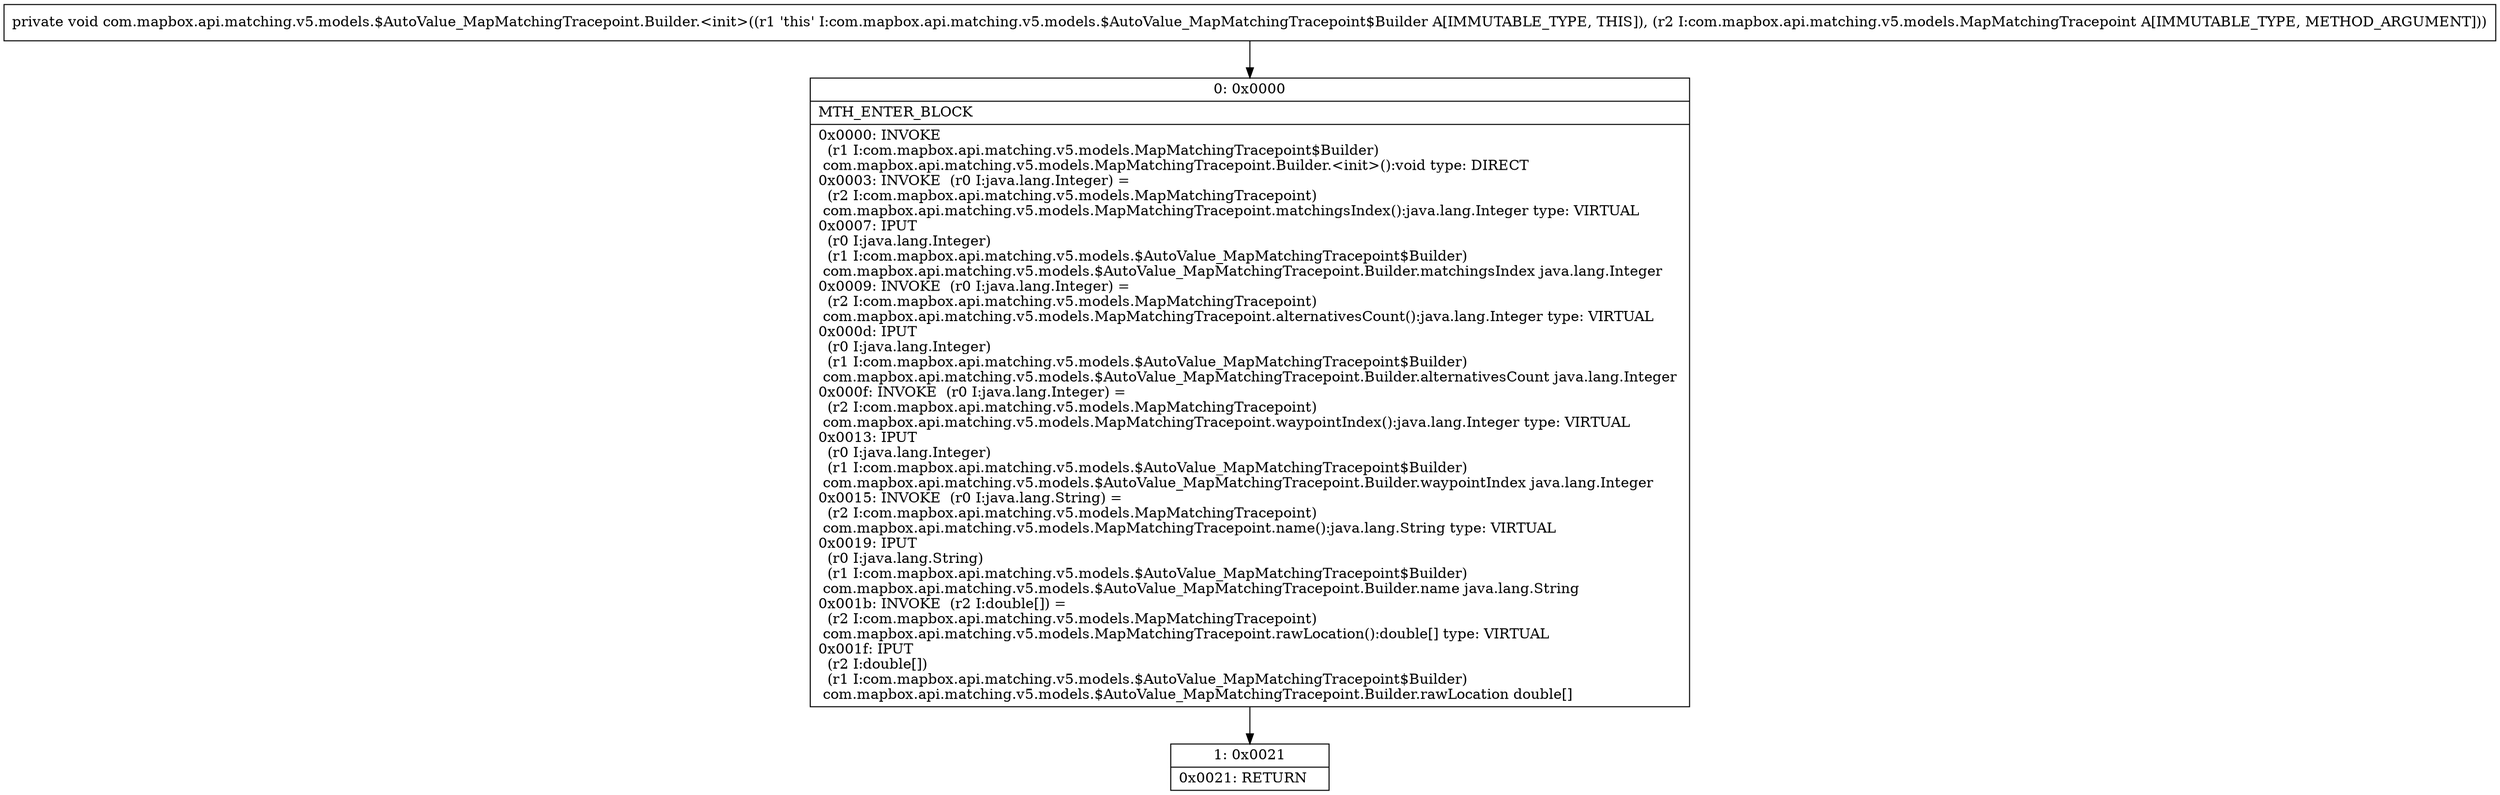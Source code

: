 digraph "CFG forcom.mapbox.api.matching.v5.models.$AutoValue_MapMatchingTracepoint.Builder.\<init\>(Lcom\/mapbox\/api\/matching\/v5\/models\/MapMatchingTracepoint;)V" {
Node_0 [shape=record,label="{0\:\ 0x0000|MTH_ENTER_BLOCK\l|0x0000: INVOKE  \l  (r1 I:com.mapbox.api.matching.v5.models.MapMatchingTracepoint$Builder)\l com.mapbox.api.matching.v5.models.MapMatchingTracepoint.Builder.\<init\>():void type: DIRECT \l0x0003: INVOKE  (r0 I:java.lang.Integer) = \l  (r2 I:com.mapbox.api.matching.v5.models.MapMatchingTracepoint)\l com.mapbox.api.matching.v5.models.MapMatchingTracepoint.matchingsIndex():java.lang.Integer type: VIRTUAL \l0x0007: IPUT  \l  (r0 I:java.lang.Integer)\l  (r1 I:com.mapbox.api.matching.v5.models.$AutoValue_MapMatchingTracepoint$Builder)\l com.mapbox.api.matching.v5.models.$AutoValue_MapMatchingTracepoint.Builder.matchingsIndex java.lang.Integer \l0x0009: INVOKE  (r0 I:java.lang.Integer) = \l  (r2 I:com.mapbox.api.matching.v5.models.MapMatchingTracepoint)\l com.mapbox.api.matching.v5.models.MapMatchingTracepoint.alternativesCount():java.lang.Integer type: VIRTUAL \l0x000d: IPUT  \l  (r0 I:java.lang.Integer)\l  (r1 I:com.mapbox.api.matching.v5.models.$AutoValue_MapMatchingTracepoint$Builder)\l com.mapbox.api.matching.v5.models.$AutoValue_MapMatchingTracepoint.Builder.alternativesCount java.lang.Integer \l0x000f: INVOKE  (r0 I:java.lang.Integer) = \l  (r2 I:com.mapbox.api.matching.v5.models.MapMatchingTracepoint)\l com.mapbox.api.matching.v5.models.MapMatchingTracepoint.waypointIndex():java.lang.Integer type: VIRTUAL \l0x0013: IPUT  \l  (r0 I:java.lang.Integer)\l  (r1 I:com.mapbox.api.matching.v5.models.$AutoValue_MapMatchingTracepoint$Builder)\l com.mapbox.api.matching.v5.models.$AutoValue_MapMatchingTracepoint.Builder.waypointIndex java.lang.Integer \l0x0015: INVOKE  (r0 I:java.lang.String) = \l  (r2 I:com.mapbox.api.matching.v5.models.MapMatchingTracepoint)\l com.mapbox.api.matching.v5.models.MapMatchingTracepoint.name():java.lang.String type: VIRTUAL \l0x0019: IPUT  \l  (r0 I:java.lang.String)\l  (r1 I:com.mapbox.api.matching.v5.models.$AutoValue_MapMatchingTracepoint$Builder)\l com.mapbox.api.matching.v5.models.$AutoValue_MapMatchingTracepoint.Builder.name java.lang.String \l0x001b: INVOKE  (r2 I:double[]) = \l  (r2 I:com.mapbox.api.matching.v5.models.MapMatchingTracepoint)\l com.mapbox.api.matching.v5.models.MapMatchingTracepoint.rawLocation():double[] type: VIRTUAL \l0x001f: IPUT  \l  (r2 I:double[])\l  (r1 I:com.mapbox.api.matching.v5.models.$AutoValue_MapMatchingTracepoint$Builder)\l com.mapbox.api.matching.v5.models.$AutoValue_MapMatchingTracepoint.Builder.rawLocation double[] \l}"];
Node_1 [shape=record,label="{1\:\ 0x0021|0x0021: RETURN   \l}"];
MethodNode[shape=record,label="{private void com.mapbox.api.matching.v5.models.$AutoValue_MapMatchingTracepoint.Builder.\<init\>((r1 'this' I:com.mapbox.api.matching.v5.models.$AutoValue_MapMatchingTracepoint$Builder A[IMMUTABLE_TYPE, THIS]), (r2 I:com.mapbox.api.matching.v5.models.MapMatchingTracepoint A[IMMUTABLE_TYPE, METHOD_ARGUMENT])) }"];
MethodNode -> Node_0;
Node_0 -> Node_1;
}

